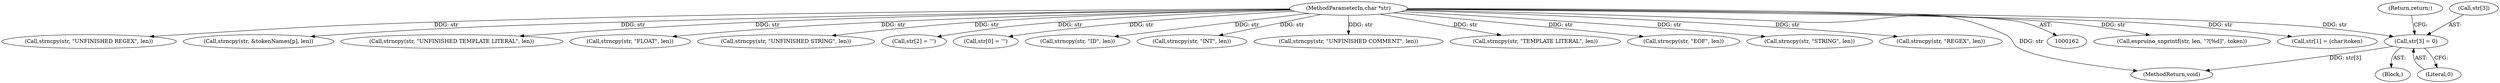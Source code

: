digraph "0_Espruino_0a7619875bf79877907205f6bee08465b89ff10b_0@array" {
"1000197" [label="(Call,str[3] = 0)"];
"1000164" [label="(MethodParameterIn,char *str)"];
"1000201" [label="(Literal,0)"];
"1000333" [label="(Call,espruino_snprintf(str, len, \"?[%d]\", token))"];
"1000185" [label="(Call,str[1] = (char)token)"];
"1000261" [label="(Call,strncpy(str, \"UNFINISHED REGEX\", len))"];
"1000175" [label="(Block,)"];
"1000321" [label="(Call,strncpy(str, &tokenNames[p], len))"];
"1000249" [label="(Call,strncpy(str, \"UNFINISHED TEMPLATE LITERAL\", len))"];
"1000225" [label="(Call,strncpy(str, \"FLOAT\", len))"];
"1000237" [label="(Call,strncpy(str, \"UNFINISHED STRING\", len))"];
"1000192" [label="(Call,str[2] = '\'')"];
"1000202" [label="(Return,return;)"];
"1000180" [label="(Call,str[0] = '\'')"];
"1000213" [label="(Call,strncpy(str, \"ID\", len))"];
"1000219" [label="(Call,strncpy(str, \"INT\", len))"];
"1000267" [label="(Call,strncpy(str, \"UNFINISHED COMMENT\", len))"];
"1000243" [label="(Call,strncpy(str, \"TEMPLATE LITERAL\", len))"];
"1000164" [label="(MethodParameterIn,char *str)"];
"1000207" [label="(Call,strncpy(str, \"EOF\", len))"];
"1000198" [label="(Call,str[3])"];
"1000231" [label="(Call,strncpy(str, \"STRING\", len))"];
"1000255" [label="(Call,strncpy(str, \"REGEX\", len))"];
"1000338" [label="(MethodReturn,void)"];
"1000197" [label="(Call,str[3] = 0)"];
"1000197" -> "1000175"  [label="AST: "];
"1000197" -> "1000201"  [label="CFG: "];
"1000198" -> "1000197"  [label="AST: "];
"1000201" -> "1000197"  [label="AST: "];
"1000202" -> "1000197"  [label="CFG: "];
"1000197" -> "1000338"  [label="DDG: str[3]"];
"1000164" -> "1000197"  [label="DDG: str"];
"1000164" -> "1000162"  [label="AST: "];
"1000164" -> "1000338"  [label="DDG: str"];
"1000164" -> "1000180"  [label="DDG: str"];
"1000164" -> "1000185"  [label="DDG: str"];
"1000164" -> "1000192"  [label="DDG: str"];
"1000164" -> "1000207"  [label="DDG: str"];
"1000164" -> "1000213"  [label="DDG: str"];
"1000164" -> "1000219"  [label="DDG: str"];
"1000164" -> "1000225"  [label="DDG: str"];
"1000164" -> "1000231"  [label="DDG: str"];
"1000164" -> "1000237"  [label="DDG: str"];
"1000164" -> "1000243"  [label="DDG: str"];
"1000164" -> "1000249"  [label="DDG: str"];
"1000164" -> "1000255"  [label="DDG: str"];
"1000164" -> "1000261"  [label="DDG: str"];
"1000164" -> "1000267"  [label="DDG: str"];
"1000164" -> "1000321"  [label="DDG: str"];
"1000164" -> "1000333"  [label="DDG: str"];
}
